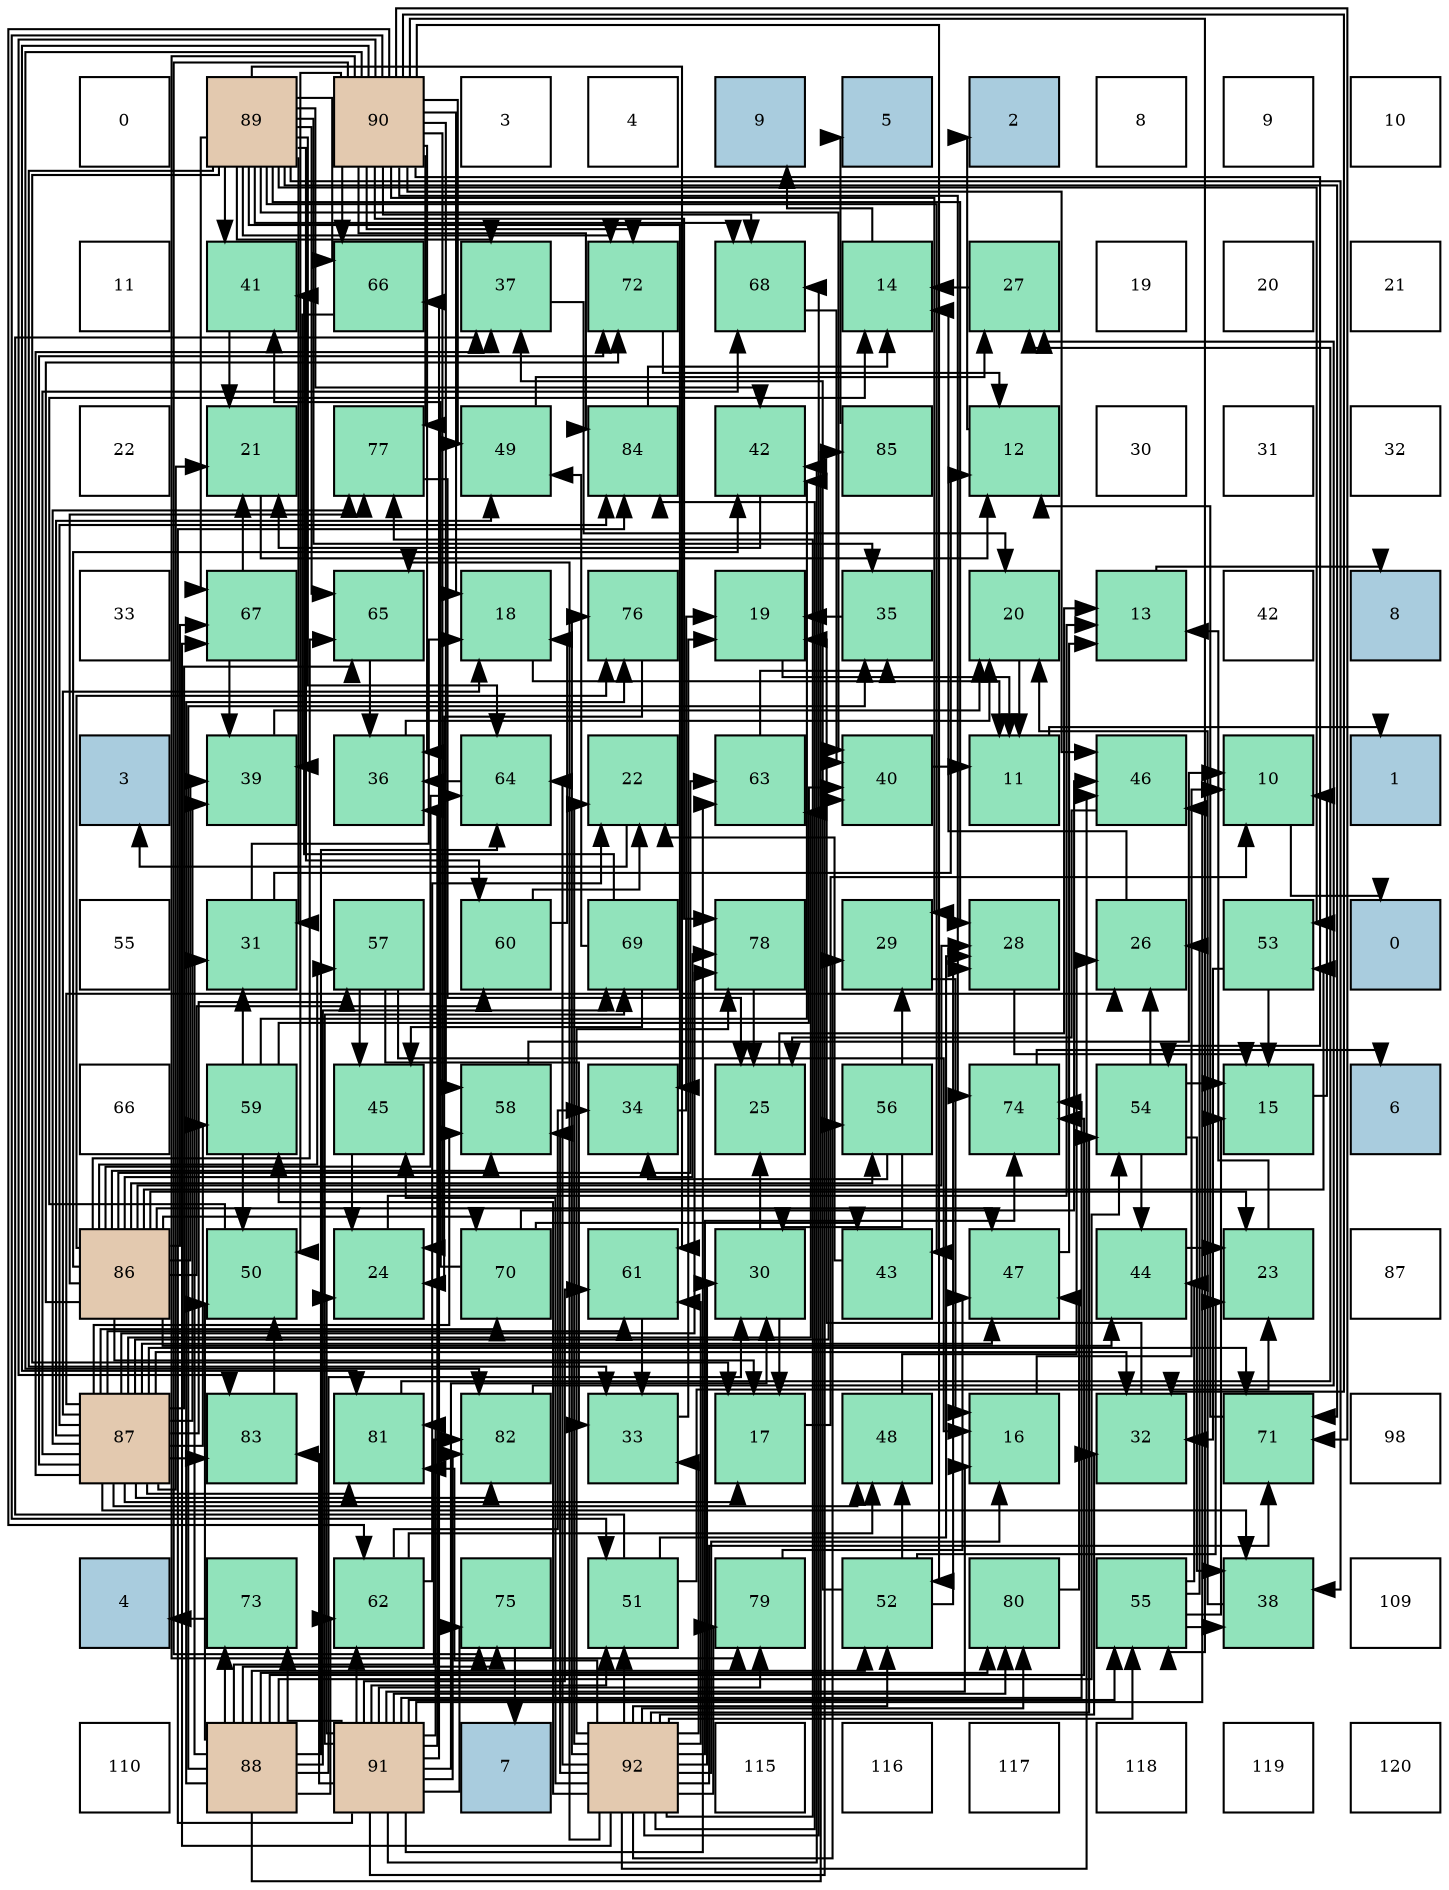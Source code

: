 digraph layout{
 rankdir=TB;
 splines=ortho;
 node [style=filled shape=square fixedsize=true width=0.6];
0[label="0", fontsize=8, fillcolor="#ffffff"];
1[label="89", fontsize=8, fillcolor="#e3c9af"];
2[label="90", fontsize=8, fillcolor="#e3c9af"];
3[label="3", fontsize=8, fillcolor="#ffffff"];
4[label="4", fontsize=8, fillcolor="#ffffff"];
5[label="9", fontsize=8, fillcolor="#a9ccde"];
6[label="5", fontsize=8, fillcolor="#a9ccde"];
7[label="2", fontsize=8, fillcolor="#a9ccde"];
8[label="8", fontsize=8, fillcolor="#ffffff"];
9[label="9", fontsize=8, fillcolor="#ffffff"];
10[label="10", fontsize=8, fillcolor="#ffffff"];
11[label="11", fontsize=8, fillcolor="#ffffff"];
12[label="41", fontsize=8, fillcolor="#91e3bb"];
13[label="66", fontsize=8, fillcolor="#91e3bb"];
14[label="37", fontsize=8, fillcolor="#91e3bb"];
15[label="72", fontsize=8, fillcolor="#91e3bb"];
16[label="68", fontsize=8, fillcolor="#91e3bb"];
17[label="14", fontsize=8, fillcolor="#91e3bb"];
18[label="27", fontsize=8, fillcolor="#91e3bb"];
19[label="19", fontsize=8, fillcolor="#ffffff"];
20[label="20", fontsize=8, fillcolor="#ffffff"];
21[label="21", fontsize=8, fillcolor="#ffffff"];
22[label="22", fontsize=8, fillcolor="#ffffff"];
23[label="21", fontsize=8, fillcolor="#91e3bb"];
24[label="77", fontsize=8, fillcolor="#91e3bb"];
25[label="49", fontsize=8, fillcolor="#91e3bb"];
26[label="84", fontsize=8, fillcolor="#91e3bb"];
27[label="42", fontsize=8, fillcolor="#91e3bb"];
28[label="85", fontsize=8, fillcolor="#91e3bb"];
29[label="12", fontsize=8, fillcolor="#91e3bb"];
30[label="30", fontsize=8, fillcolor="#ffffff"];
31[label="31", fontsize=8, fillcolor="#ffffff"];
32[label="32", fontsize=8, fillcolor="#ffffff"];
33[label="33", fontsize=8, fillcolor="#ffffff"];
34[label="67", fontsize=8, fillcolor="#91e3bb"];
35[label="65", fontsize=8, fillcolor="#91e3bb"];
36[label="18", fontsize=8, fillcolor="#91e3bb"];
37[label="76", fontsize=8, fillcolor="#91e3bb"];
38[label="19", fontsize=8, fillcolor="#91e3bb"];
39[label="35", fontsize=8, fillcolor="#91e3bb"];
40[label="20", fontsize=8, fillcolor="#91e3bb"];
41[label="13", fontsize=8, fillcolor="#91e3bb"];
42[label="42", fontsize=8, fillcolor="#ffffff"];
43[label="8", fontsize=8, fillcolor="#a9ccde"];
44[label="3", fontsize=8, fillcolor="#a9ccde"];
45[label="39", fontsize=8, fillcolor="#91e3bb"];
46[label="36", fontsize=8, fillcolor="#91e3bb"];
47[label="64", fontsize=8, fillcolor="#91e3bb"];
48[label="22", fontsize=8, fillcolor="#91e3bb"];
49[label="63", fontsize=8, fillcolor="#91e3bb"];
50[label="40", fontsize=8, fillcolor="#91e3bb"];
51[label="11", fontsize=8, fillcolor="#91e3bb"];
52[label="46", fontsize=8, fillcolor="#91e3bb"];
53[label="10", fontsize=8, fillcolor="#91e3bb"];
54[label="1", fontsize=8, fillcolor="#a9ccde"];
55[label="55", fontsize=8, fillcolor="#ffffff"];
56[label="31", fontsize=8, fillcolor="#91e3bb"];
57[label="57", fontsize=8, fillcolor="#91e3bb"];
58[label="60", fontsize=8, fillcolor="#91e3bb"];
59[label="69", fontsize=8, fillcolor="#91e3bb"];
60[label="78", fontsize=8, fillcolor="#91e3bb"];
61[label="29", fontsize=8, fillcolor="#91e3bb"];
62[label="28", fontsize=8, fillcolor="#91e3bb"];
63[label="26", fontsize=8, fillcolor="#91e3bb"];
64[label="53", fontsize=8, fillcolor="#91e3bb"];
65[label="0", fontsize=8, fillcolor="#a9ccde"];
66[label="66", fontsize=8, fillcolor="#ffffff"];
67[label="59", fontsize=8, fillcolor="#91e3bb"];
68[label="45", fontsize=8, fillcolor="#91e3bb"];
69[label="58", fontsize=8, fillcolor="#91e3bb"];
70[label="34", fontsize=8, fillcolor="#91e3bb"];
71[label="25", fontsize=8, fillcolor="#91e3bb"];
72[label="56", fontsize=8, fillcolor="#91e3bb"];
73[label="74", fontsize=8, fillcolor="#91e3bb"];
74[label="54", fontsize=8, fillcolor="#91e3bb"];
75[label="15", fontsize=8, fillcolor="#91e3bb"];
76[label="6", fontsize=8, fillcolor="#a9ccde"];
77[label="86", fontsize=8, fillcolor="#e3c9af"];
78[label="50", fontsize=8, fillcolor="#91e3bb"];
79[label="24", fontsize=8, fillcolor="#91e3bb"];
80[label="70", fontsize=8, fillcolor="#91e3bb"];
81[label="61", fontsize=8, fillcolor="#91e3bb"];
82[label="30", fontsize=8, fillcolor="#91e3bb"];
83[label="43", fontsize=8, fillcolor="#91e3bb"];
84[label="47", fontsize=8, fillcolor="#91e3bb"];
85[label="44", fontsize=8, fillcolor="#91e3bb"];
86[label="23", fontsize=8, fillcolor="#91e3bb"];
87[label="87", fontsize=8, fillcolor="#ffffff"];
88[label="87", fontsize=8, fillcolor="#e3c9af"];
89[label="83", fontsize=8, fillcolor="#91e3bb"];
90[label="81", fontsize=8, fillcolor="#91e3bb"];
91[label="82", fontsize=8, fillcolor="#91e3bb"];
92[label="33", fontsize=8, fillcolor="#91e3bb"];
93[label="17", fontsize=8, fillcolor="#91e3bb"];
94[label="48", fontsize=8, fillcolor="#91e3bb"];
95[label="16", fontsize=8, fillcolor="#91e3bb"];
96[label="32", fontsize=8, fillcolor="#91e3bb"];
97[label="71", fontsize=8, fillcolor="#91e3bb"];
98[label="98", fontsize=8, fillcolor="#ffffff"];
99[label="4", fontsize=8, fillcolor="#a9ccde"];
100[label="73", fontsize=8, fillcolor="#91e3bb"];
101[label="62", fontsize=8, fillcolor="#91e3bb"];
102[label="75", fontsize=8, fillcolor="#91e3bb"];
103[label="51", fontsize=8, fillcolor="#91e3bb"];
104[label="79", fontsize=8, fillcolor="#91e3bb"];
105[label="52", fontsize=8, fillcolor="#91e3bb"];
106[label="80", fontsize=8, fillcolor="#91e3bb"];
107[label="55", fontsize=8, fillcolor="#91e3bb"];
108[label="38", fontsize=8, fillcolor="#91e3bb"];
109[label="109", fontsize=8, fillcolor="#ffffff"];
110[label="110", fontsize=8, fillcolor="#ffffff"];
111[label="88", fontsize=8, fillcolor="#e3c9af"];
112[label="91", fontsize=8, fillcolor="#e3c9af"];
113[label="7", fontsize=8, fillcolor="#a9ccde"];
114[label="92", fontsize=8, fillcolor="#e3c9af"];
115[label="115", fontsize=8, fillcolor="#ffffff"];
116[label="116", fontsize=8, fillcolor="#ffffff"];
117[label="117", fontsize=8, fillcolor="#ffffff"];
118[label="118", fontsize=8, fillcolor="#ffffff"];
119[label="119", fontsize=8, fillcolor="#ffffff"];
120[label="120", fontsize=8, fillcolor="#ffffff"];
edge [constraint=false, style=vis];53 -> 65;
51 -> 54;
29 -> 7;
41 -> 43;
17 -> 5;
75 -> 53;
95 -> 53;
93 -> 53;
36 -> 51;
38 -> 51;
40 -> 51;
23 -> 29;
48 -> 44;
86 -> 41;
79 -> 41;
71 -> 41;
63 -> 17;
18 -> 17;
62 -> 75;
61 -> 95;
82 -> 93;
82 -> 71;
56 -> 29;
56 -> 36;
96 -> 38;
92 -> 38;
70 -> 38;
39 -> 38;
46 -> 40;
14 -> 40;
108 -> 40;
45 -> 40;
50 -> 51;
12 -> 23;
27 -> 23;
83 -> 48;
85 -> 86;
68 -> 79;
52 -> 71;
84 -> 41;
94 -> 63;
25 -> 18;
78 -> 17;
103 -> 86;
103 -> 62;
103 -> 14;
105 -> 86;
105 -> 62;
105 -> 14;
105 -> 94;
64 -> 75;
64 -> 96;
74 -> 75;
74 -> 63;
74 -> 108;
74 -> 85;
107 -> 75;
107 -> 63;
107 -> 108;
107 -> 85;
72 -> 61;
72 -> 82;
72 -> 70;
57 -> 95;
57 -> 92;
57 -> 68;
69 -> 53;
67 -> 56;
67 -> 50;
67 -> 27;
67 -> 78;
58 -> 36;
58 -> 48;
81 -> 92;
101 -> 48;
101 -> 70;
101 -> 94;
49 -> 39;
47 -> 46;
35 -> 46;
13 -> 45;
34 -> 23;
34 -> 45;
16 -> 50;
59 -> 12;
59 -> 68;
59 -> 25;
80 -> 12;
80 -> 83;
80 -> 52;
97 -> 29;
15 -> 29;
100 -> 99;
73 -> 76;
102 -> 113;
37 -> 79;
24 -> 71;
60 -> 71;
104 -> 84;
106 -> 84;
90 -> 18;
91 -> 18;
89 -> 78;
26 -> 17;
28 -> 6;
77 -> 93;
77 -> 86;
77 -> 62;
77 -> 45;
77 -> 27;
77 -> 85;
77 -> 84;
77 -> 64;
77 -> 72;
77 -> 57;
77 -> 69;
77 -> 58;
77 -> 49;
77 -> 47;
77 -> 35;
77 -> 34;
77 -> 80;
77 -> 15;
77 -> 37;
77 -> 24;
77 -> 60;
88 -> 93;
88 -> 36;
88 -> 23;
88 -> 63;
88 -> 96;
88 -> 14;
88 -> 108;
88 -> 45;
88 -> 84;
88 -> 94;
88 -> 25;
88 -> 72;
88 -> 57;
88 -> 69;
88 -> 67;
88 -> 81;
88 -> 49;
88 -> 35;
88 -> 16;
88 -> 80;
88 -> 97;
88 -> 15;
88 -> 24;
88 -> 60;
88 -> 90;
88 -> 91;
88 -> 89;
88 -> 26;
111 -> 82;
111 -> 56;
111 -> 39;
111 -> 78;
111 -> 105;
111 -> 74;
111 -> 101;
111 -> 47;
111 -> 59;
111 -> 100;
111 -> 73;
111 -> 102;
111 -> 37;
111 -> 106;
111 -> 91;
111 -> 28;
1 -> 93;
1 -> 62;
1 -> 56;
1 -> 92;
1 -> 70;
1 -> 39;
1 -> 14;
1 -> 108;
1 -> 50;
1 -> 12;
1 -> 27;
1 -> 83;
1 -> 64;
1 -> 58;
1 -> 81;
1 -> 47;
1 -> 35;
1 -> 13;
1 -> 34;
1 -> 16;
1 -> 97;
1 -> 15;
2 -> 36;
2 -> 79;
2 -> 61;
2 -> 96;
2 -> 46;
2 -> 52;
2 -> 25;
2 -> 78;
2 -> 103;
2 -> 105;
2 -> 74;
2 -> 107;
2 -> 69;
2 -> 101;
2 -> 13;
2 -> 16;
2 -> 97;
2 -> 15;
2 -> 73;
2 -> 102;
2 -> 24;
2 -> 60;
2 -> 104;
2 -> 90;
2 -> 91;
2 -> 89;
2 -> 26;
112 -> 95;
112 -> 79;
112 -> 82;
112 -> 46;
112 -> 50;
112 -> 27;
112 -> 52;
112 -> 103;
112 -> 107;
112 -> 81;
112 -> 101;
112 -> 49;
112 -> 13;
112 -> 59;
112 -> 100;
112 -> 73;
112 -> 102;
112 -> 104;
112 -> 106;
112 -> 90;
112 -> 91;
112 -> 89;
112 -> 26;
114 -> 95;
114 -> 48;
114 -> 61;
114 -> 82;
114 -> 96;
114 -> 92;
114 -> 68;
114 -> 52;
114 -> 103;
114 -> 105;
114 -> 74;
114 -> 107;
114 -> 69;
114 -> 67;
114 -> 81;
114 -> 47;
114 -> 35;
114 -> 34;
114 -> 16;
114 -> 97;
114 -> 73;
114 -> 37;
114 -> 24;
114 -> 60;
114 -> 104;
114 -> 106;
114 -> 90;
114 -> 26;
edge [constraint=true, style=invis];
0 -> 11 -> 22 -> 33 -> 44 -> 55 -> 66 -> 77 -> 88 -> 99 -> 110;
1 -> 12 -> 23 -> 34 -> 45 -> 56 -> 67 -> 78 -> 89 -> 100 -> 111;
2 -> 13 -> 24 -> 35 -> 46 -> 57 -> 68 -> 79 -> 90 -> 101 -> 112;
3 -> 14 -> 25 -> 36 -> 47 -> 58 -> 69 -> 80 -> 91 -> 102 -> 113;
4 -> 15 -> 26 -> 37 -> 48 -> 59 -> 70 -> 81 -> 92 -> 103 -> 114;
5 -> 16 -> 27 -> 38 -> 49 -> 60 -> 71 -> 82 -> 93 -> 104 -> 115;
6 -> 17 -> 28 -> 39 -> 50 -> 61 -> 72 -> 83 -> 94 -> 105 -> 116;
7 -> 18 -> 29 -> 40 -> 51 -> 62 -> 73 -> 84 -> 95 -> 106 -> 117;
8 -> 19 -> 30 -> 41 -> 52 -> 63 -> 74 -> 85 -> 96 -> 107 -> 118;
9 -> 20 -> 31 -> 42 -> 53 -> 64 -> 75 -> 86 -> 97 -> 108 -> 119;
10 -> 21 -> 32 -> 43 -> 54 -> 65 -> 76 -> 87 -> 98 -> 109 -> 120;
rank = same {0 -> 1 -> 2 -> 3 -> 4 -> 5 -> 6 -> 7 -> 8 -> 9 -> 10};
rank = same {11 -> 12 -> 13 -> 14 -> 15 -> 16 -> 17 -> 18 -> 19 -> 20 -> 21};
rank = same {22 -> 23 -> 24 -> 25 -> 26 -> 27 -> 28 -> 29 -> 30 -> 31 -> 32};
rank = same {33 -> 34 -> 35 -> 36 -> 37 -> 38 -> 39 -> 40 -> 41 -> 42 -> 43};
rank = same {44 -> 45 -> 46 -> 47 -> 48 -> 49 -> 50 -> 51 -> 52 -> 53 -> 54};
rank = same {55 -> 56 -> 57 -> 58 -> 59 -> 60 -> 61 -> 62 -> 63 -> 64 -> 65};
rank = same {66 -> 67 -> 68 -> 69 -> 70 -> 71 -> 72 -> 73 -> 74 -> 75 -> 76};
rank = same {77 -> 78 -> 79 -> 80 -> 81 -> 82 -> 83 -> 84 -> 85 -> 86 -> 87};
rank = same {88 -> 89 -> 90 -> 91 -> 92 -> 93 -> 94 -> 95 -> 96 -> 97 -> 98};
rank = same {99 -> 100 -> 101 -> 102 -> 103 -> 104 -> 105 -> 106 -> 107 -> 108 -> 109};
rank = same {110 -> 111 -> 112 -> 113 -> 114 -> 115 -> 116 -> 117 -> 118 -> 119 -> 120};
}